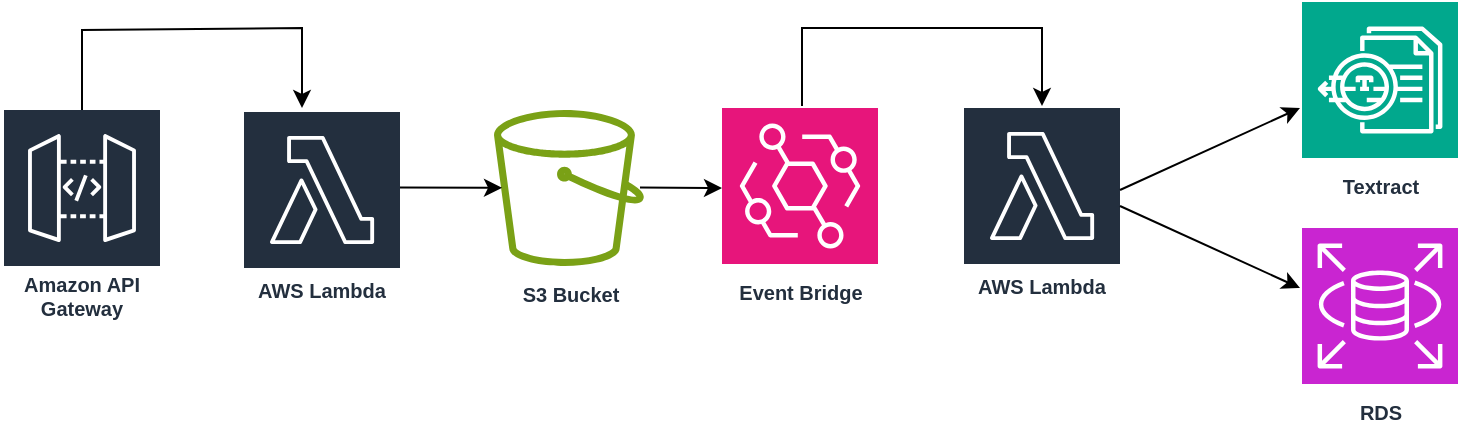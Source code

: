 <mxfile version="24.9.1" pages="2">
  <diagram id="hMvVtiX32T1u-24VstQx" name="Page-3">
    <mxGraphModel dx="989" dy="532" grid="1" gridSize="10" guides="1" tooltips="1" connect="1" arrows="1" fold="1" page="1" pageScale="1" pageWidth="850" pageHeight="1100" math="0" shadow="0">
      <root>
        <mxCell id="0" />
        <mxCell id="1" parent="0" />
        <mxCell id="vNNInEdV48VslidP_wBI-1" value="Amazon API Gateway" style="sketch=0;outlineConnect=0;fontColor=#232F3E;gradientColor=none;strokeColor=#ffffff;fillColor=#232F3E;dashed=0;verticalLabelPosition=middle;verticalAlign=bottom;align=center;html=1;whiteSpace=wrap;fontSize=10;fontStyle=1;spacing=3;shape=mxgraph.aws4.productIcon;prIcon=mxgraph.aws4.api_gateway;" parent="1" vertex="1">
          <mxGeometry x="59" y="280" width="80" height="110" as="geometry" />
        </mxCell>
        <mxCell id="vNNInEdV48VslidP_wBI-2" value="AWS Lambda" style="sketch=0;outlineConnect=0;fontColor=#232F3E;gradientColor=none;strokeColor=#ffffff;fillColor=#232F3E;dashed=0;verticalLabelPosition=middle;verticalAlign=bottom;align=center;html=1;whiteSpace=wrap;fontSize=10;fontStyle=1;spacing=3;shape=mxgraph.aws4.productIcon;prIcon=mxgraph.aws4.lambda;" parent="1" vertex="1">
          <mxGeometry x="179" y="281" width="80" height="100" as="geometry" />
        </mxCell>
        <mxCell id="vNNInEdV48VslidP_wBI-3" value="&lt;span style=&quot;font-size: 10px; text-wrap-mode: wrap;&quot;&gt;&lt;b&gt;S3 Bucket&lt;/b&gt;&lt;/span&gt;" style="sketch=0;outlineConnect=0;fontColor=#232F3E;gradientColor=none;fillColor=#7AA116;strokeColor=none;dashed=0;verticalLabelPosition=bottom;verticalAlign=top;align=center;html=1;fontSize=12;fontStyle=0;aspect=fixed;pointerEvents=1;shape=mxgraph.aws4.bucket;" parent="1" vertex="1">
          <mxGeometry x="305" y="281" width="75" height="78" as="geometry" />
        </mxCell>
        <mxCell id="vNNInEdV48VslidP_wBI-5" value="&lt;span style=&quot;font-size: 10px; text-wrap-mode: wrap;&quot;&gt;&lt;b&gt;Event Bridge&lt;/b&gt;&lt;/span&gt;" style="sketch=0;points=[[0,0,0],[0.25,0,0],[0.5,0,0],[0.75,0,0],[1,0,0],[0,1,0],[0.25,1,0],[0.5,1,0],[0.75,1,0],[1,1,0],[0,0.25,0],[0,0.5,0],[0,0.75,0],[1,0.25,0],[1,0.5,0],[1,0.75,0]];outlineConnect=0;fontColor=#232F3E;fillColor=#E7157B;strokeColor=#ffffff;dashed=0;verticalLabelPosition=bottom;verticalAlign=top;align=center;html=1;fontSize=12;fontStyle=0;aspect=fixed;shape=mxgraph.aws4.resourceIcon;resIcon=mxgraph.aws4.eventbridge;" parent="1" vertex="1">
          <mxGeometry x="419" y="280" width="78" height="78" as="geometry" />
        </mxCell>
        <mxCell id="vNNInEdV48VslidP_wBI-6" value="AWS Lambda" style="sketch=0;outlineConnect=0;fontColor=#232F3E;gradientColor=none;strokeColor=#ffffff;fillColor=#232F3E;dashed=0;verticalLabelPosition=middle;verticalAlign=bottom;align=center;html=1;whiteSpace=wrap;fontSize=10;fontStyle=1;spacing=3;shape=mxgraph.aws4.productIcon;prIcon=mxgraph.aws4.lambda;" parent="1" vertex="1">
          <mxGeometry x="539" y="279" width="80" height="100" as="geometry" />
        </mxCell>
        <mxCell id="vNNInEdV48VslidP_wBI-7" value="&lt;span style=&quot;font-size: 10px; font-weight: 700; text-wrap-mode: wrap;&quot;&gt;T&lt;/span&gt;&lt;span style=&quot;font-size: 10px; text-wrap-mode: wrap;&quot;&gt;&lt;b&gt;extract&lt;/b&gt;&lt;/span&gt;" style="sketch=0;points=[[0,0,0],[0.25,0,0],[0.5,0,0],[0.75,0,0],[1,0,0],[0,1,0],[0.25,1,0],[0.5,1,0],[0.75,1,0],[1,1,0],[0,0.25,0],[0,0.5,0],[0,0.75,0],[1,0.25,0],[1,0.5,0],[1,0.75,0]];outlineConnect=0;fontColor=#232F3E;fillColor=#01A88D;strokeColor=#ffffff;dashed=0;verticalLabelPosition=bottom;verticalAlign=top;align=center;html=1;fontSize=12;fontStyle=0;aspect=fixed;shape=mxgraph.aws4.resourceIcon;resIcon=mxgraph.aws4.textract;" parent="1" vertex="1">
          <mxGeometry x="709" y="227" width="78" height="78" as="geometry" />
        </mxCell>
        <mxCell id="vNNInEdV48VslidP_wBI-8" value="&lt;span style=&quot;font-size: 10px; font-weight: 700; text-wrap-mode: wrap;&quot;&gt;RDS&lt;/span&gt;" style="sketch=0;points=[[0,0,0],[0.25,0,0],[0.5,0,0],[0.75,0,0],[1,0,0],[0,1,0],[0.25,1,0],[0.5,1,0],[0.75,1,0],[1,1,0],[0,0.25,0],[0,0.5,0],[0,0.75,0],[1,0.25,0],[1,0.5,0],[1,0.75,0]];outlineConnect=0;fontColor=#232F3E;fillColor=#C925D1;strokeColor=#ffffff;dashed=0;verticalLabelPosition=bottom;verticalAlign=top;align=center;html=1;fontSize=12;fontStyle=0;aspect=fixed;shape=mxgraph.aws4.resourceIcon;resIcon=mxgraph.aws4.rds;" parent="1" vertex="1">
          <mxGeometry x="709" y="340" width="78" height="78" as="geometry" />
        </mxCell>
        <mxCell id="07poa1ojGje_sDJfWAz5-1" value="" style="endArrow=classic;html=1;rounded=0;" edge="1" parent="1">
          <mxGeometry width="50" height="50" relative="1" as="geometry">
            <mxPoint x="99" y="281" as="sourcePoint" />
            <mxPoint x="209" y="280" as="targetPoint" />
            <Array as="points">
              <mxPoint x="99" y="241" />
              <mxPoint x="209" y="240" />
            </Array>
          </mxGeometry>
        </mxCell>
        <mxCell id="07poa1ojGje_sDJfWAz5-3" value="" style="endArrow=classic;html=1;rounded=0;" edge="1" parent="1">
          <mxGeometry width="50" height="50" relative="1" as="geometry">
            <mxPoint x="258" y="319.8" as="sourcePoint" />
            <mxPoint x="309.007" y="319.91" as="targetPoint" />
          </mxGeometry>
        </mxCell>
        <mxCell id="07poa1ojGje_sDJfWAz5-4" value="" style="endArrow=classic;html=1;rounded=0;" edge="1" parent="1">
          <mxGeometry width="50" height="50" relative="1" as="geometry">
            <mxPoint x="378" y="319.8" as="sourcePoint" />
            <mxPoint x="419" y="320" as="targetPoint" />
          </mxGeometry>
        </mxCell>
        <mxCell id="07poa1ojGje_sDJfWAz5-5" value="" style="endArrow=classic;html=1;rounded=0;" edge="1" parent="1" target="vNNInEdV48VslidP_wBI-6">
          <mxGeometry width="50" height="50" relative="1" as="geometry">
            <mxPoint x="459" y="279" as="sourcePoint" />
            <mxPoint x="569" y="278" as="targetPoint" />
            <Array as="points">
              <mxPoint x="459" y="240" />
              <mxPoint x="579" y="240" />
            </Array>
          </mxGeometry>
        </mxCell>
        <mxCell id="07poa1ojGje_sDJfWAz5-7" value="" style="endArrow=classic;html=1;rounded=0;entryX=0;entryY=0.5;entryDx=0;entryDy=0;entryPerimeter=0;" edge="1" parent="1">
          <mxGeometry width="50" height="50" relative="1" as="geometry">
            <mxPoint x="618" y="329" as="sourcePoint" />
            <mxPoint x="708" y="370" as="targetPoint" />
          </mxGeometry>
        </mxCell>
        <mxCell id="07poa1ojGje_sDJfWAz5-8" value="" style="endArrow=classic;html=1;rounded=0;entryX=0;entryY=0.5;entryDx=0;entryDy=0;entryPerimeter=0;" edge="1" parent="1">
          <mxGeometry width="50" height="50" relative="1" as="geometry">
            <mxPoint x="618" y="321" as="sourcePoint" />
            <mxPoint x="708" y="280" as="targetPoint" />
          </mxGeometry>
        </mxCell>
      </root>
    </mxGraphModel>
  </diagram>
  <diagram id="Pj2xA4j7fAMZpprhi1Cv" name="Page-2">
    <mxGraphModel dx="1434" dy="772" grid="1" gridSize="10" guides="1" tooltips="1" connect="1" arrows="1" fold="1" page="1" pageScale="1" pageWidth="850" pageHeight="1100" math="0" shadow="0">
      <root>
        <mxCell id="0" />
        <mxCell id="1" parent="0" />
        <mxCell id="ZD4QwyvyGDV3To2wUMlc-2" value="provider &quot;aws&quot; {&#xa;  region = &quot;us-east-1&quot;  # Change to your preferred region&#xa;}" style="text;whiteSpace=wrap;" vertex="1" parent="1">
          <mxGeometry x="160" y="90" width="330" height="70" as="geometry" />
        </mxCell>
      </root>
    </mxGraphModel>
  </diagram>
</mxfile>
